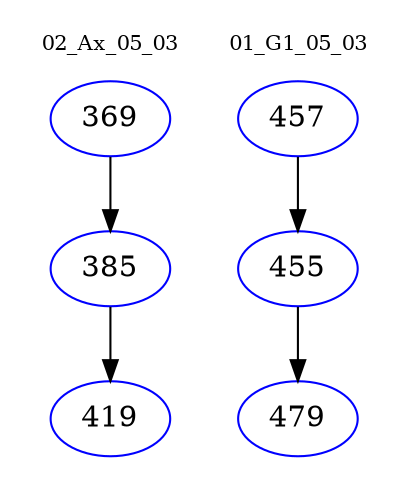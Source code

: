 digraph{
subgraph cluster_0 {
color = white
label = "02_Ax_05_03";
fontsize=10;
T0_369 [label="369", color="blue"]
T0_369 -> T0_385 [color="black"]
T0_385 [label="385", color="blue"]
T0_385 -> T0_419 [color="black"]
T0_419 [label="419", color="blue"]
}
subgraph cluster_1 {
color = white
label = "01_G1_05_03";
fontsize=10;
T1_457 [label="457", color="blue"]
T1_457 -> T1_455 [color="black"]
T1_455 [label="455", color="blue"]
T1_455 -> T1_479 [color="black"]
T1_479 [label="479", color="blue"]
}
}
